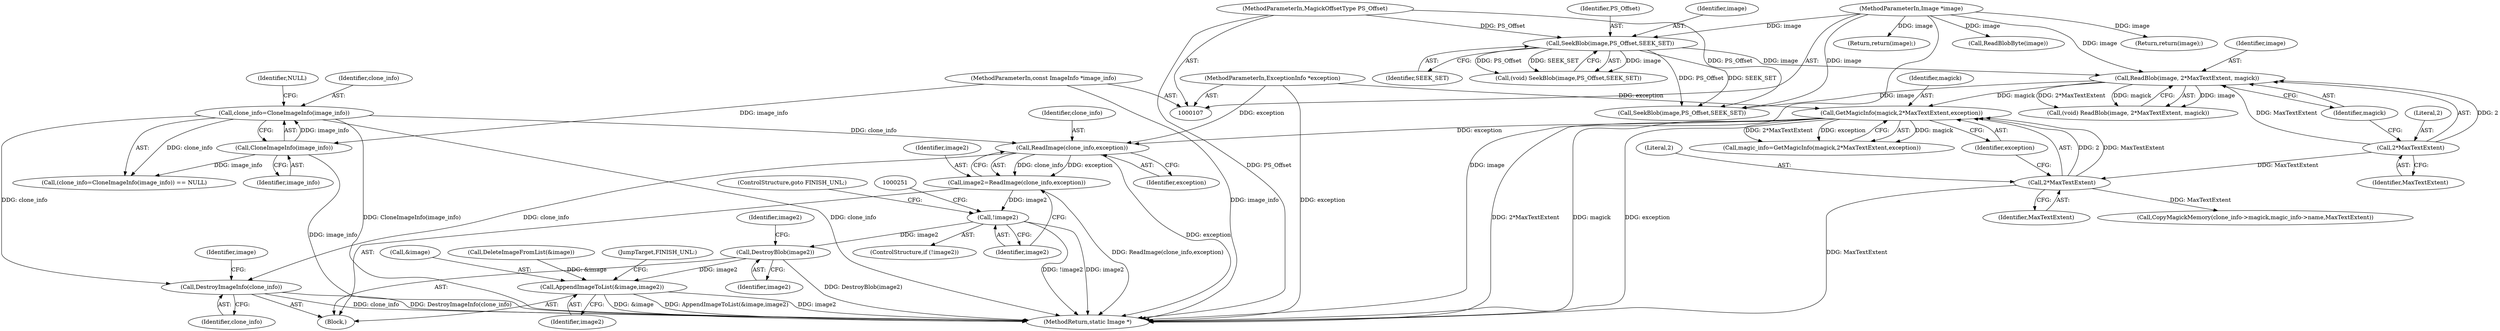 digraph "0_ImageMagick_a251039393f423c7858e63cab6aa98d17b8b7a41@pointer" {
"1000243" [label="(Call,ReadImage(clone_info,exception))"];
"1000122" [label="(Call,clone_info=CloneImageInfo(image_info))"];
"1000124" [label="(Call,CloneImageInfo(image_info))"];
"1000109" [label="(MethodParameterIn,const ImageInfo *image_info)"];
"1000195" [label="(Call,GetMagicInfo(magick,2*MaxTextExtent,exception))"];
"1000165" [label="(Call,ReadBlob(image, 2*MaxTextExtent, magick))"];
"1000159" [label="(Call,SeekBlob(image,PS_Offset,SEEK_SET))"];
"1000108" [label="(MethodParameterIn,Image *image)"];
"1000110" [label="(MethodParameterIn,MagickOffsetType PS_Offset)"];
"1000167" [label="(Call,2*MaxTextExtent)"];
"1000197" [label="(Call,2*MaxTextExtent)"];
"1000112" [label="(MethodParameterIn,ExceptionInfo *exception)"];
"1000241" [label="(Call,image2=ReadImage(clone_info,exception))"];
"1000247" [label="(Call,!image2)"];
"1000287" [label="(Call,DestroyBlob(image2))"];
"1000312" [label="(Call,AppendImageToList(&image,image2))"];
"1000322" [label="(Call,DestroyImageInfo(clone_info))"];
"1000122" [label="(Call,clone_info=CloneImageInfo(image_info))"];
"1000124" [label="(Call,CloneImageInfo(image_info))"];
"1000112" [label="(MethodParameterIn,ExceptionInfo *exception)"];
"1000109" [label="(MethodParameterIn,const ImageInfo *image_info)"];
"1000198" [label="(Literal,2)"];
"1000167" [label="(Call,2*MaxTextExtent)"];
"1000287" [label="(Call,DestroyBlob(image2))"];
"1000161" [label="(Identifier,PS_Offset)"];
"1000195" [label="(Call,GetMagicInfo(magick,2*MaxTextExtent,exception))"];
"1000309" [label="(Call,DeleteImageFromList(&image))"];
"1000249" [label="(ControlStructure,goto FINISH_UNL;)"];
"1000108" [label="(MethodParameterIn,Image *image)"];
"1000110" [label="(MethodParameterIn,MagickOffsetType PS_Offset)"];
"1000173" [label="(Call,SeekBlob(image,PS_Offset,SEEK_SET))"];
"1000243" [label="(Call,ReadImage(clone_info,exception))"];
"1000186" [label="(Call,ReadBlobByte(image))"];
"1000196" [label="(Identifier,magick)"];
"1000325" [label="(Identifier,image)"];
"1000199" [label="(Identifier,MaxTextExtent)"];
"1000315" [label="(Identifier,image2)"];
"1000226" [label="(Call,CopyMagickMemory(clone_info->magick,magic_info->name,MaxTextExtent))"];
"1000165" [label="(Call,ReadBlob(image, 2*MaxTextExtent, magick))"];
"1000197" [label="(Call,2*MaxTextExtent)"];
"1000316" [label="(JumpTarget,FINISH_UNL:)"];
"1000246" [label="(ControlStructure,if (!image2))"];
"1000291" [label="(Identifier,image2)"];
"1000127" [label="(Return,return(image);)"];
"1000245" [label="(Identifier,exception)"];
"1000193" [label="(Call,magic_info=GetMagicInfo(magick,2*MaxTextExtent,exception))"];
"1000241" [label="(Call,image2=ReadImage(clone_info,exception))"];
"1000322" [label="(Call,DestroyImageInfo(clone_info))"];
"1000157" [label="(Call,(void) SeekBlob(image,PS_Offset,SEEK_SET))"];
"1000248" [label="(Identifier,image2)"];
"1000312" [label="(Call,AppendImageToList(&image,image2))"];
"1000166" [label="(Identifier,image)"];
"1000113" [label="(Block,)"];
"1000121" [label="(Call,(clone_info=CloneImageInfo(image_info)) == NULL)"];
"1000163" [label="(Call,(void) ReadBlob(image, 2*MaxTextExtent, magick))"];
"1000159" [label="(Call,SeekBlob(image,PS_Offset,SEEK_SET))"];
"1000313" [label="(Call,&image)"];
"1000247" [label="(Call,!image2)"];
"1000162" [label="(Identifier,SEEK_SET)"];
"1000323" [label="(Identifier,clone_info)"];
"1000125" [label="(Identifier,image_info)"];
"1000242" [label="(Identifier,image2)"];
"1000168" [label="(Literal,2)"];
"1000324" [label="(Return,return(image);)"];
"1000244" [label="(Identifier,clone_info)"];
"1000160" [label="(Identifier,image)"];
"1000169" [label="(Identifier,MaxTextExtent)"];
"1000200" [label="(Identifier,exception)"];
"1000126" [label="(Identifier,NULL)"];
"1000288" [label="(Identifier,image2)"];
"1000123" [label="(Identifier,clone_info)"];
"1000326" [label="(MethodReturn,static Image *)"];
"1000170" [label="(Identifier,magick)"];
"1000243" -> "1000241"  [label="AST: "];
"1000243" -> "1000245"  [label="CFG: "];
"1000244" -> "1000243"  [label="AST: "];
"1000245" -> "1000243"  [label="AST: "];
"1000241" -> "1000243"  [label="CFG: "];
"1000243" -> "1000326"  [label="DDG: exception"];
"1000243" -> "1000241"  [label="DDG: clone_info"];
"1000243" -> "1000241"  [label="DDG: exception"];
"1000122" -> "1000243"  [label="DDG: clone_info"];
"1000195" -> "1000243"  [label="DDG: exception"];
"1000112" -> "1000243"  [label="DDG: exception"];
"1000243" -> "1000322"  [label="DDG: clone_info"];
"1000122" -> "1000121"  [label="AST: "];
"1000122" -> "1000124"  [label="CFG: "];
"1000123" -> "1000122"  [label="AST: "];
"1000124" -> "1000122"  [label="AST: "];
"1000126" -> "1000122"  [label="CFG: "];
"1000122" -> "1000326"  [label="DDG: clone_info"];
"1000122" -> "1000326"  [label="DDG: CloneImageInfo(image_info)"];
"1000122" -> "1000121"  [label="DDG: clone_info"];
"1000124" -> "1000122"  [label="DDG: image_info"];
"1000122" -> "1000322"  [label="DDG: clone_info"];
"1000124" -> "1000125"  [label="CFG: "];
"1000125" -> "1000124"  [label="AST: "];
"1000124" -> "1000326"  [label="DDG: image_info"];
"1000124" -> "1000121"  [label="DDG: image_info"];
"1000109" -> "1000124"  [label="DDG: image_info"];
"1000109" -> "1000107"  [label="AST: "];
"1000109" -> "1000326"  [label="DDG: image_info"];
"1000195" -> "1000193"  [label="AST: "];
"1000195" -> "1000200"  [label="CFG: "];
"1000196" -> "1000195"  [label="AST: "];
"1000197" -> "1000195"  [label="AST: "];
"1000200" -> "1000195"  [label="AST: "];
"1000193" -> "1000195"  [label="CFG: "];
"1000195" -> "1000326"  [label="DDG: exception"];
"1000195" -> "1000326"  [label="DDG: 2*MaxTextExtent"];
"1000195" -> "1000326"  [label="DDG: magick"];
"1000195" -> "1000193"  [label="DDG: magick"];
"1000195" -> "1000193"  [label="DDG: 2*MaxTextExtent"];
"1000195" -> "1000193"  [label="DDG: exception"];
"1000165" -> "1000195"  [label="DDG: magick"];
"1000197" -> "1000195"  [label="DDG: 2"];
"1000197" -> "1000195"  [label="DDG: MaxTextExtent"];
"1000112" -> "1000195"  [label="DDG: exception"];
"1000165" -> "1000163"  [label="AST: "];
"1000165" -> "1000170"  [label="CFG: "];
"1000166" -> "1000165"  [label="AST: "];
"1000167" -> "1000165"  [label="AST: "];
"1000170" -> "1000165"  [label="AST: "];
"1000163" -> "1000165"  [label="CFG: "];
"1000165" -> "1000163"  [label="DDG: image"];
"1000165" -> "1000163"  [label="DDG: 2*MaxTextExtent"];
"1000165" -> "1000163"  [label="DDG: magick"];
"1000159" -> "1000165"  [label="DDG: image"];
"1000108" -> "1000165"  [label="DDG: image"];
"1000167" -> "1000165"  [label="DDG: 2"];
"1000167" -> "1000165"  [label="DDG: MaxTextExtent"];
"1000165" -> "1000173"  [label="DDG: image"];
"1000159" -> "1000157"  [label="AST: "];
"1000159" -> "1000162"  [label="CFG: "];
"1000160" -> "1000159"  [label="AST: "];
"1000161" -> "1000159"  [label="AST: "];
"1000162" -> "1000159"  [label="AST: "];
"1000157" -> "1000159"  [label="CFG: "];
"1000159" -> "1000157"  [label="DDG: image"];
"1000159" -> "1000157"  [label="DDG: PS_Offset"];
"1000159" -> "1000157"  [label="DDG: SEEK_SET"];
"1000108" -> "1000159"  [label="DDG: image"];
"1000110" -> "1000159"  [label="DDG: PS_Offset"];
"1000159" -> "1000173"  [label="DDG: PS_Offset"];
"1000159" -> "1000173"  [label="DDG: SEEK_SET"];
"1000108" -> "1000107"  [label="AST: "];
"1000108" -> "1000326"  [label="DDG: image"];
"1000108" -> "1000127"  [label="DDG: image"];
"1000108" -> "1000173"  [label="DDG: image"];
"1000108" -> "1000186"  [label="DDG: image"];
"1000108" -> "1000324"  [label="DDG: image"];
"1000110" -> "1000107"  [label="AST: "];
"1000110" -> "1000326"  [label="DDG: PS_Offset"];
"1000110" -> "1000173"  [label="DDG: PS_Offset"];
"1000167" -> "1000169"  [label="CFG: "];
"1000168" -> "1000167"  [label="AST: "];
"1000169" -> "1000167"  [label="AST: "];
"1000170" -> "1000167"  [label="CFG: "];
"1000167" -> "1000197"  [label="DDG: MaxTextExtent"];
"1000197" -> "1000199"  [label="CFG: "];
"1000198" -> "1000197"  [label="AST: "];
"1000199" -> "1000197"  [label="AST: "];
"1000200" -> "1000197"  [label="CFG: "];
"1000197" -> "1000326"  [label="DDG: MaxTextExtent"];
"1000197" -> "1000226"  [label="DDG: MaxTextExtent"];
"1000112" -> "1000107"  [label="AST: "];
"1000112" -> "1000326"  [label="DDG: exception"];
"1000241" -> "1000113"  [label="AST: "];
"1000242" -> "1000241"  [label="AST: "];
"1000248" -> "1000241"  [label="CFG: "];
"1000241" -> "1000326"  [label="DDG: ReadImage(clone_info,exception)"];
"1000241" -> "1000247"  [label="DDG: image2"];
"1000247" -> "1000246"  [label="AST: "];
"1000247" -> "1000248"  [label="CFG: "];
"1000248" -> "1000247"  [label="AST: "];
"1000249" -> "1000247"  [label="CFG: "];
"1000251" -> "1000247"  [label="CFG: "];
"1000247" -> "1000326"  [label="DDG: image2"];
"1000247" -> "1000326"  [label="DDG: !image2"];
"1000247" -> "1000287"  [label="DDG: image2"];
"1000287" -> "1000113"  [label="AST: "];
"1000287" -> "1000288"  [label="CFG: "];
"1000288" -> "1000287"  [label="AST: "];
"1000291" -> "1000287"  [label="CFG: "];
"1000287" -> "1000326"  [label="DDG: DestroyBlob(image2)"];
"1000287" -> "1000312"  [label="DDG: image2"];
"1000312" -> "1000113"  [label="AST: "];
"1000312" -> "1000315"  [label="CFG: "];
"1000313" -> "1000312"  [label="AST: "];
"1000315" -> "1000312"  [label="AST: "];
"1000316" -> "1000312"  [label="CFG: "];
"1000312" -> "1000326"  [label="DDG: AppendImageToList(&image,image2)"];
"1000312" -> "1000326"  [label="DDG: image2"];
"1000312" -> "1000326"  [label="DDG: &image"];
"1000309" -> "1000312"  [label="DDG: &image"];
"1000322" -> "1000113"  [label="AST: "];
"1000322" -> "1000323"  [label="CFG: "];
"1000323" -> "1000322"  [label="AST: "];
"1000325" -> "1000322"  [label="CFG: "];
"1000322" -> "1000326"  [label="DDG: DestroyImageInfo(clone_info)"];
"1000322" -> "1000326"  [label="DDG: clone_info"];
}
